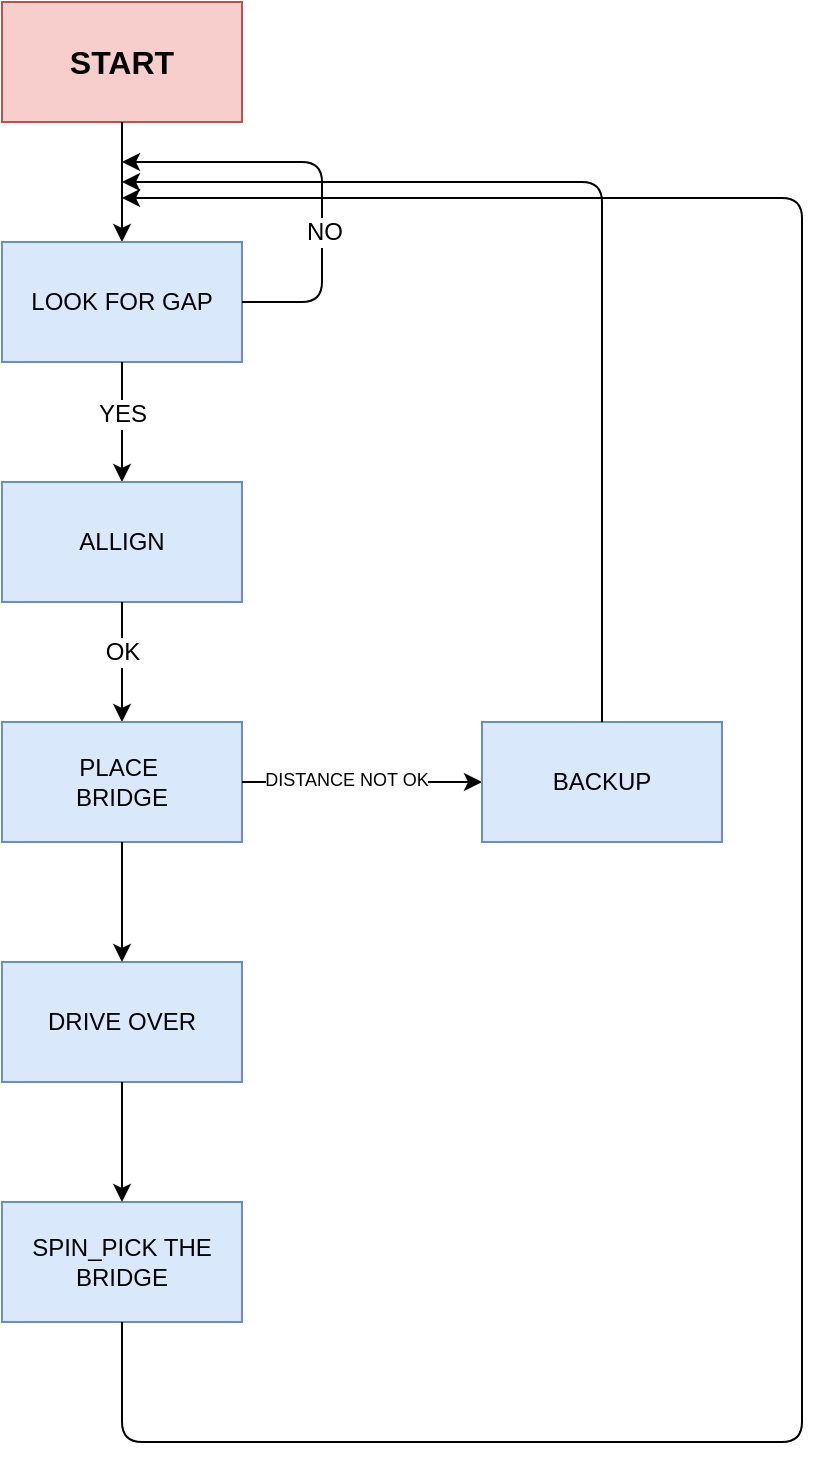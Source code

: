 <mxfile version="12.7.4" type="github">
  <diagram id="S8YoZA5eqMJs3Yp6kjj1" name="Page-1">
    <mxGraphModel dx="786" dy="546" grid="1" gridSize="10" guides="1" tooltips="1" connect="1" arrows="1" fold="1" page="1" pageScale="1" pageWidth="827" pageHeight="1169" math="0" shadow="0">
      <root>
        <mxCell id="0" />
        <mxCell id="1" parent="0" />
        <mxCell id="qEA39KeQUbPFTwThBaEF-1" value="&lt;b&gt;&lt;font style=&quot;font-size: 16px&quot;&gt;START&lt;/font&gt;&lt;/b&gt;" style="rounded=0;whiteSpace=wrap;html=1;fillColor=#f8cecc;strokeColor=#b85450;" parent="1" vertex="1">
          <mxGeometry x="320" y="40" width="120" height="60" as="geometry" />
        </mxCell>
        <mxCell id="qEA39KeQUbPFTwThBaEF-2" value="" style="endArrow=classic;html=1;exitX=0.5;exitY=1;exitDx=0;exitDy=0;" parent="1" source="qEA39KeQUbPFTwThBaEF-1" edge="1">
          <mxGeometry width="50" height="50" relative="1" as="geometry">
            <mxPoint x="380" y="310" as="sourcePoint" />
            <mxPoint x="380" y="160" as="targetPoint" />
          </mxGeometry>
        </mxCell>
        <mxCell id="qEA39KeQUbPFTwThBaEF-3" value="LOOK FOR GAP" style="rounded=0;whiteSpace=wrap;html=1;fillColor=#dae8fc;strokeColor=#6c8ebf;" parent="1" vertex="1">
          <mxGeometry x="320" y="160" width="120" height="60" as="geometry" />
        </mxCell>
        <mxCell id="qEA39KeQUbPFTwThBaEF-4" value="" style="endArrow=classic;html=1;exitX=0.5;exitY=1;exitDx=0;exitDy=0;" parent="1" source="qEA39KeQUbPFTwThBaEF-3" edge="1">
          <mxGeometry width="50" height="50" relative="1" as="geometry">
            <mxPoint x="380" y="310" as="sourcePoint" />
            <mxPoint x="380" y="280" as="targetPoint" />
          </mxGeometry>
        </mxCell>
        <mxCell id="qEA39KeQUbPFTwThBaEF-16" value="YES" style="text;html=1;align=center;verticalAlign=middle;resizable=0;points=[];labelBackgroundColor=#ffffff;" parent="qEA39KeQUbPFTwThBaEF-4" vertex="1" connectable="0">
          <mxGeometry x="-0.133" relative="1" as="geometry">
            <mxPoint as="offset" />
          </mxGeometry>
        </mxCell>
        <mxCell id="qEA39KeQUbPFTwThBaEF-6" value="" style="endArrow=classic;html=1;exitX=1;exitY=0.5;exitDx=0;exitDy=0;" parent="1" source="qEA39KeQUbPFTwThBaEF-3" edge="1">
          <mxGeometry width="50" height="50" relative="1" as="geometry">
            <mxPoint x="380" y="310" as="sourcePoint" />
            <mxPoint x="380" y="120" as="targetPoint" />
            <Array as="points">
              <mxPoint x="480" y="190" />
              <mxPoint x="480" y="120" />
            </Array>
          </mxGeometry>
        </mxCell>
        <mxCell id="qEA39KeQUbPFTwThBaEF-17" value="NO" style="text;html=1;align=center;verticalAlign=middle;resizable=0;points=[];labelBackgroundColor=#ffffff;" parent="qEA39KeQUbPFTwThBaEF-6" vertex="1" connectable="0">
          <mxGeometry x="-0.286" y="-1" relative="1" as="geometry">
            <mxPoint as="offset" />
          </mxGeometry>
        </mxCell>
        <mxCell id="qEA39KeQUbPFTwThBaEF-8" value="ALLIGN" style="rounded=0;whiteSpace=wrap;html=1;fillColor=#dae8fc;strokeColor=#6c8ebf;" parent="1" vertex="1">
          <mxGeometry x="320" y="280" width="120" height="60" as="geometry" />
        </mxCell>
        <mxCell id="qEA39KeQUbPFTwThBaEF-9" value="" style="endArrow=classic;html=1;exitX=0.5;exitY=1;exitDx=0;exitDy=0;" parent="1" source="qEA39KeQUbPFTwThBaEF-8" edge="1">
          <mxGeometry width="50" height="50" relative="1" as="geometry">
            <mxPoint x="380" y="390" as="sourcePoint" />
            <mxPoint x="380" y="400" as="targetPoint" />
          </mxGeometry>
        </mxCell>
        <mxCell id="qEA39KeQUbPFTwThBaEF-15" value="OK" style="text;html=1;align=center;verticalAlign=middle;resizable=0;points=[];labelBackgroundColor=#ffffff;" parent="qEA39KeQUbPFTwThBaEF-9" vertex="1" connectable="0">
          <mxGeometry x="-0.167" relative="1" as="geometry">
            <mxPoint as="offset" />
          </mxGeometry>
        </mxCell>
        <mxCell id="qEA39KeQUbPFTwThBaEF-11" value="PLACE&amp;nbsp;&lt;br&gt;BRIDGE" style="rounded=0;whiteSpace=wrap;html=1;fillColor=#dae8fc;strokeColor=#6c8ebf;" parent="1" vertex="1">
          <mxGeometry x="320" y="400" width="120" height="60" as="geometry" />
        </mxCell>
        <mxCell id="qEA39KeQUbPFTwThBaEF-12" value="" style="endArrow=classic;html=1;exitX=1;exitY=0.5;exitDx=0;exitDy=0;entryX=0;entryY=0.5;entryDx=0;entryDy=0;" parent="1" source="qEA39KeQUbPFTwThBaEF-11" edge="1" target="qEA39KeQUbPFTwThBaEF-13">
          <mxGeometry width="50" height="50" relative="1" as="geometry">
            <mxPoint x="380" y="390" as="sourcePoint" />
            <mxPoint x="560" y="310" as="targetPoint" />
          </mxGeometry>
        </mxCell>
        <mxCell id="qEA39KeQUbPFTwThBaEF-14" value="DISTANCE NOT OK" style="text;html=1;align=center;verticalAlign=middle;resizable=0;points=[];labelBackgroundColor=#ffffff;fontSize=9;" parent="qEA39KeQUbPFTwThBaEF-12" vertex="1" connectable="0">
          <mxGeometry x="-0.133" relative="1" as="geometry">
            <mxPoint y="-1" as="offset" />
          </mxGeometry>
        </mxCell>
        <mxCell id="qEA39KeQUbPFTwThBaEF-13" value="BACKUP" style="rounded=0;whiteSpace=wrap;html=1;fillColor=#dae8fc;strokeColor=#6c8ebf;" parent="1" vertex="1">
          <mxGeometry x="560" y="400" width="120" height="60" as="geometry" />
        </mxCell>
        <mxCell id="qEA39KeQUbPFTwThBaEF-18" value="" style="endArrow=classic;html=1;exitX=0.5;exitY=0;exitDx=0;exitDy=0;" parent="1" source="qEA39KeQUbPFTwThBaEF-13" edge="1">
          <mxGeometry width="50" height="50" relative="1" as="geometry">
            <mxPoint x="380" y="290" as="sourcePoint" />
            <mxPoint x="380" y="130" as="targetPoint" />
            <Array as="points">
              <mxPoint x="620" y="130" />
            </Array>
          </mxGeometry>
        </mxCell>
        <mxCell id="qEA39KeQUbPFTwThBaEF-19" value="DRIVE OVER" style="rounded=0;whiteSpace=wrap;html=1;fillColor=#dae8fc;strokeColor=#6c8ebf;" parent="1" vertex="1">
          <mxGeometry x="320" y="520" width="120" height="60" as="geometry" />
        </mxCell>
        <mxCell id="qEA39KeQUbPFTwThBaEF-20" value="SPIN_PICK THE BRIDGE" style="rounded=0;whiteSpace=wrap;html=1;fillColor=#dae8fc;strokeColor=#6c8ebf;" parent="1" vertex="1">
          <mxGeometry x="320" y="640" width="120" height="60" as="geometry" />
        </mxCell>
        <mxCell id="qEA39KeQUbPFTwThBaEF-21" value="" style="endArrow=classic;html=1;exitX=0.5;exitY=1;exitDx=0;exitDy=0;entryX=0.5;entryY=0;entryDx=0;entryDy=0;" parent="1" source="qEA39KeQUbPFTwThBaEF-11" target="qEA39KeQUbPFTwThBaEF-19" edge="1">
          <mxGeometry width="50" height="50" relative="1" as="geometry">
            <mxPoint x="480" y="480" as="sourcePoint" />
            <mxPoint x="530" y="430" as="targetPoint" />
          </mxGeometry>
        </mxCell>
        <mxCell id="qEA39KeQUbPFTwThBaEF-22" value="" style="endArrow=classic;html=1;entryX=0.5;entryY=0;entryDx=0;entryDy=0;exitX=0.5;exitY=1;exitDx=0;exitDy=0;" parent="1" source="qEA39KeQUbPFTwThBaEF-19" target="qEA39KeQUbPFTwThBaEF-20" edge="1">
          <mxGeometry width="50" height="50" relative="1" as="geometry">
            <mxPoint x="480" y="480" as="sourcePoint" />
            <mxPoint x="530" y="430" as="targetPoint" />
          </mxGeometry>
        </mxCell>
        <mxCell id="qEA39KeQUbPFTwThBaEF-23" value="" style="endArrow=classic;html=1;exitX=0.5;exitY=1;exitDx=0;exitDy=0;" parent="1" source="qEA39KeQUbPFTwThBaEF-20" edge="1">
          <mxGeometry width="50" height="50" relative="1" as="geometry">
            <mxPoint x="480" y="570" as="sourcePoint" />
            <mxPoint x="380" y="138" as="targetPoint" />
            <Array as="points">
              <mxPoint x="380" y="760" />
              <mxPoint x="720" y="760" />
              <mxPoint x="720" y="138" />
            </Array>
          </mxGeometry>
        </mxCell>
      </root>
    </mxGraphModel>
  </diagram>
</mxfile>

